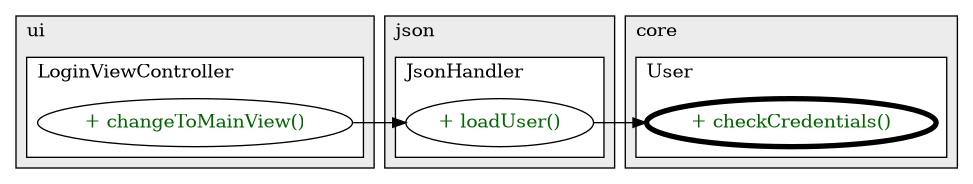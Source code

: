 @startuml

/' diagram meta data start
config=CallConfiguration;
{
  "rootMethod": "wishList.core.User#checkCredentials(String,String)",
  "projectClassification": {
    "searchMode": "OpenProject", // OpenProject, AllProjects
    "includedProjects": "",
    "pathEndKeywords": "*.impl",
    "isClientPath": "",
    "isClientName": "",
    "isTestPath": "",
    "isTestName": "",
    "isMappingPath": "",
    "isMappingName": "",
    "isDataAccessPath": "",
    "isDataAccessName": "",
    "isDataStructurePath": "",
    "isDataStructureName": "",
    "isInterfaceStructuresPath": "",
    "isInterfaceStructuresName": "",
    "isEntryPointPath": "",
    "isEntryPointName": ""
  },
  "graphRestriction": {
    "classPackageExcludeFilter": "",
    "classPackageIncludeFilter": "",
    "classNameExcludeFilter": "",
    "classNameIncludeFilter": "",
    "methodNameExcludeFilter": "",
    "methodNameIncludeFilter": "",
    "removeByInheritance": "", // inheritance/annotation based filtering is done in a second step
    "removeByAnnotation": "",
    "removeByClassPackage": "", // cleanup the graph after inheritance/annotation based filtering is done
    "removeByClassName": "",
    "cutMappings": false,
    "cutEnum": true,
    "cutTests": true,
    "cutClient": true,
    "cutDataAccess": true,
    "cutInterfaceStructures": true,
    "cutDataStructures": true,
    "cutGetterAndSetter": true,
    "cutConstructors": true
  },
  "graphTraversal": {
    "forwardDepth": 3,
    "backwardDepth": 3,
    "classPackageExcludeFilter": "",
    "classPackageIncludeFilter": "",
    "classNameExcludeFilter": "",
    "classNameIncludeFilter": "",
    "methodNameExcludeFilter": "",
    "methodNameIncludeFilter": "",
    "hideMappings": false,
    "hideDataStructures": false,
    "hidePrivateMethods": true,
    "hideInterfaceCalls": true, // indirection: implementation -> interface (is hidden) -> implementation
    "onlyShowApplicationEntryPoints": false // root node is included
  },
  "details": {
    "aggregation": "GroupByClass", // ByClass, GroupByClass, None
    "showMethodParametersTypes": false,
    "showMethodParametersNames": false,
    "showMethodReturnType": false,
    "showPackageLevels": 2,
    "showCallOrder": false,
    "edgeMode": "MethodsOnly", // TypesOnly, MethodsOnly, TypesAndMethods, MethodsAndDirectTypeUsage
    "showDetailedClassStructure": false
  },
  "rootClass": "wishList.core.User"
}
diagram meta data end '/



digraph g {
    rankdir="LR"
    splines=polyline
    

'nodes 
subgraph cluster_3059615 { 
   	label=core
	labeljust=l
	fillcolor="#ececec"
	style=filled
   
   subgraph cluster_1660553199 { 
   	label=User
	labeljust=l
	fillcolor=white
	style=filled
   
   User1394157064XXXcheckCredentials2013066710[
	label="+ checkCredentials()"
	style=filled
	fillcolor=white
	tooltip="User

&#10;  Checks to see if user's email and passwords match with inputs.&#10; &#10;  @param email email string&#10;  @param password password string&#10;  @return boolean&#10; "
	penwidth=4
	fontcolor=darkgreen
];
} 
} 

subgraph cluster_3271912 { 
   	label=json
	labeljust=l
	fillcolor="#ececec"
	style=filled
   
   subgraph cluster_1309376005 { 
   	label=JsonHandler
	labeljust=l
	fillcolor=white
	style=filled
   
   JsonHandler1394369361XXXloadUser2013066710[
	label="+ loadUser()"
	style=filled
	fillcolor=white
	tooltip="JsonHandler

&#10;  Load user with given email and password.&#10; &#10;  @param email email of user&#10;  @param password password of user&#10;  @return user if he exists&#10;  @throws Exception could not load file.&#10; "
	fontcolor=darkgreen
];
} 
} 

subgraph cluster_3732 { 
   	label=ui
	labeljust=l
	fillcolor="#ececec"
	style=filled
   
   subgraph cluster_989227111 { 
   	label=LoginViewController
	labeljust=l
	fillcolor=white
	style=filled
   
   LoginViewController1531507907XXXchangeToMainView1067311644[
	label="+ changeToMainView()"
	style=filled
	fillcolor=white
	tooltip="LoginViewController

&#10;  Change scene to MainView.fxml Will only change scene if e-mail and password match&#10; &#10;  @param event event when clicking&#10;  @throws IOException file not found&#10; "
	fontcolor=darkgreen
];
} 
} 

'edges    
JsonHandler1394369361XXXloadUser2013066710 -> User1394157064XXXcheckCredentials2013066710;
LoginViewController1531507907XXXchangeToMainView1067311644 -> JsonHandler1394369361XXXloadUser2013066710;
    
}
@enduml